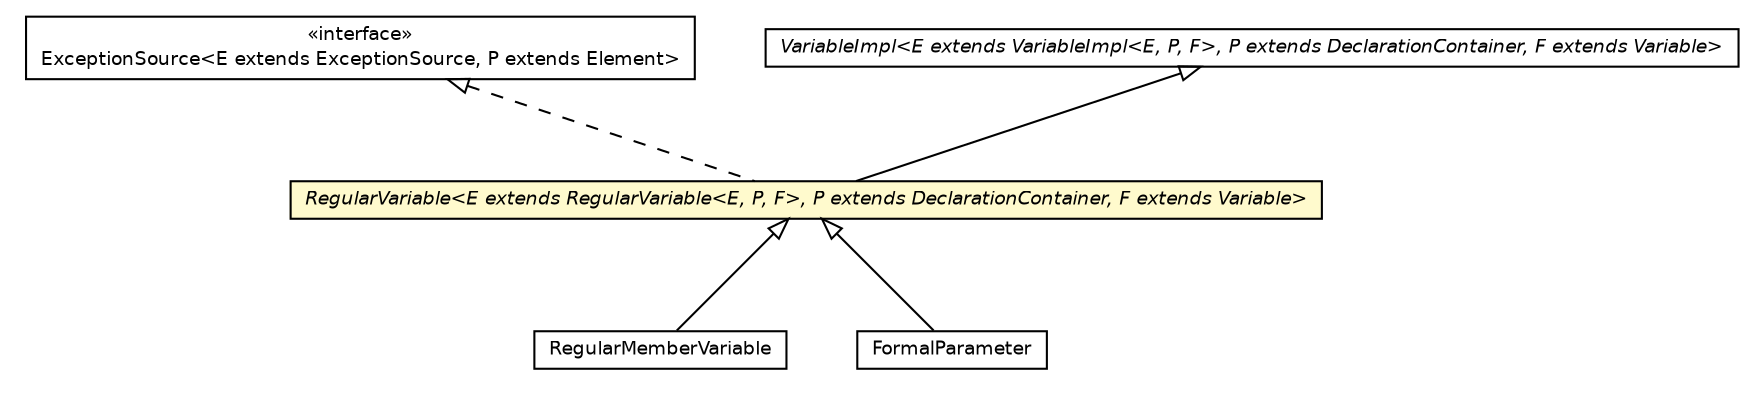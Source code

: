 #!/usr/local/bin/dot
#
# Class diagram 
# Generated by UMLGraph version 5.2 (http://www.umlgraph.org/)
#

digraph G {
	edge [fontname="Helvetica",fontsize=10,labelfontname="Helvetica",labelfontsize=10];
	node [fontname="Helvetica",fontsize=10,shape=plaintext];
	nodesep=0.25;
	ranksep=0.5;
	// chameleon.core.statement.ExceptionSource<E extends chameleon.core.statement.ExceptionSource, P extends chameleon.core.element.Element>
	c31350 [label=<<table title="chameleon.core.statement.ExceptionSource" border="0" cellborder="1" cellspacing="0" cellpadding="2" port="p" href="../statement/ExceptionSource.html">
		<tr><td><table border="0" cellspacing="0" cellpadding="1">
<tr><td align="center" balign="center"> &#171;interface&#187; </td></tr>
<tr><td align="center" balign="center"> ExceptionSource&lt;E extends ExceptionSource, P extends Element&gt; </td></tr>
		</table></td></tr>
		</table>>, fontname="Helvetica", fontcolor="black", fontsize=9.0];
	// chameleon.core.variable.VariableImpl<E extends chameleon.core.variable.VariableImpl<E, P, F>, P extends chameleon.core.declaration.DeclarationContainer, F extends chameleon.core.variable.Variable>
	c31395 [label=<<table title="chameleon.core.variable.VariableImpl" border="0" cellborder="1" cellspacing="0" cellpadding="2" port="p" href="./VariableImpl.html">
		<tr><td><table border="0" cellspacing="0" cellpadding="1">
<tr><td align="center" balign="center"><font face="Helvetica-Oblique"> VariableImpl&lt;E extends VariableImpl&lt;E, P, F&gt;, P extends DeclarationContainer, F extends Variable&gt; </font></td></tr>
		</table></td></tr>
		</table>>, fontname="Helvetica", fontcolor="black", fontsize=9.0];
	// chameleon.core.variable.RegularVariable<E extends chameleon.core.variable.RegularVariable<E, P, F>, P extends chameleon.core.declaration.DeclarationContainer, F extends chameleon.core.variable.Variable>
	c31399 [label=<<table title="chameleon.core.variable.RegularVariable" border="0" cellborder="1" cellspacing="0" cellpadding="2" port="p" bgcolor="lemonChiffon" href="./RegularVariable.html">
		<tr><td><table border="0" cellspacing="0" cellpadding="1">
<tr><td align="center" balign="center"><font face="Helvetica-Oblique"> RegularVariable&lt;E extends RegularVariable&lt;E, P, F&gt;, P extends DeclarationContainer, F extends Variable&gt; </font></td></tr>
		</table></td></tr>
		</table>>, fontname="Helvetica", fontcolor="black", fontsize=9.0];
	// chameleon.core.variable.RegularMemberVariable
	c31400 [label=<<table title="chameleon.core.variable.RegularMemberVariable" border="0" cellborder="1" cellspacing="0" cellpadding="2" port="p" href="./RegularMemberVariable.html">
		<tr><td><table border="0" cellspacing="0" cellpadding="1">
<tr><td align="center" balign="center"> RegularMemberVariable </td></tr>
		</table></td></tr>
		</table>>, fontname="Helvetica", fontcolor="black", fontsize=9.0];
	// chameleon.core.variable.FormalParameter
	c31402 [label=<<table title="chameleon.core.variable.FormalParameter" border="0" cellborder="1" cellspacing="0" cellpadding="2" port="p" href="./FormalParameter.html">
		<tr><td><table border="0" cellspacing="0" cellpadding="1">
<tr><td align="center" balign="center"> FormalParameter </td></tr>
		</table></td></tr>
		</table>>, fontname="Helvetica", fontcolor="black", fontsize=9.0];
	//chameleon.core.variable.RegularVariable<E extends chameleon.core.variable.RegularVariable<E, P, F>, P extends chameleon.core.declaration.DeclarationContainer, F extends chameleon.core.variable.Variable> extends chameleon.core.variable.VariableImpl<E, P, F>
	c31395:p -> c31399:p [dir=back,arrowtail=empty];
	//chameleon.core.variable.RegularVariable<E extends chameleon.core.variable.RegularVariable<E, P, F>, P extends chameleon.core.declaration.DeclarationContainer, F extends chameleon.core.variable.Variable> implements chameleon.core.statement.ExceptionSource<E extends chameleon.core.statement.ExceptionSource, P extends chameleon.core.element.Element>
	c31350:p -> c31399:p [dir=back,arrowtail=empty,style=dashed];
	//chameleon.core.variable.RegularMemberVariable extends chameleon.core.variable.RegularVariable<chameleon.core.variable.RegularMemberVariable, chameleon.core.declaration.DeclarationContainer, chameleon.core.variable.MemberVariable>
	c31399:p -> c31400:p [dir=back,arrowtail=empty];
	//chameleon.core.variable.FormalParameter extends chameleon.core.variable.RegularVariable<chameleon.core.variable.FormalParameter, chameleon.core.variable.VariableContainer, chameleon.core.variable.FormalParameter>
	c31399:p -> c31402:p [dir=back,arrowtail=empty];
}

